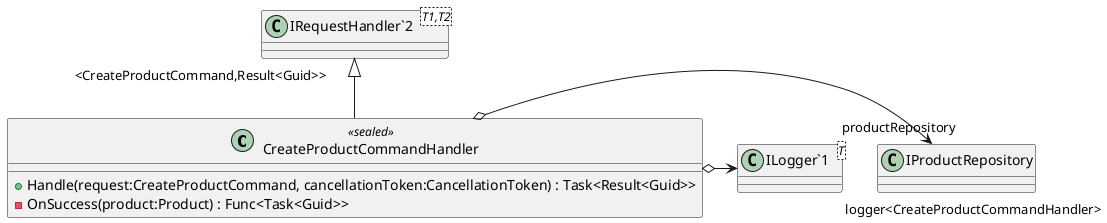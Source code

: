 @startuml
class CreateProductCommandHandler <<sealed>> {
    + Handle(request:CreateProductCommand, cancellationToken:CancellationToken) : Task<Result<Guid>>
    - OnSuccess(product:Product) : Func<Task<Guid>>
}
class "ILogger`1"<T> {
}
class "IRequestHandler`2"<T1,T2> {
}
"IRequestHandler`2" "<CreateProductCommand,Result<Guid>>" <|-- CreateProductCommandHandler
CreateProductCommandHandler o-> "productRepository" IProductRepository
CreateProductCommandHandler o-> "logger<CreateProductCommandHandler>" "ILogger`1"
@enduml
